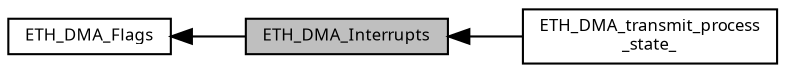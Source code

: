 digraph "ETH_DMA_Interrupts"
{
  edge [fontname="Sans",fontsize="8",labelfontname="Sans",labelfontsize="8"];
  node [fontname="Sans",fontsize="8",shape=record];
  rankdir=LR;
  Node0 [label="ETH_DMA_Interrupts",height=0.2,width=0.4,color="black", fillcolor="grey75", style="filled", fontcolor="black"];
  Node1 [label="ETH_DMA_Flags",height=0.2,width=0.4,color="black", fillcolor="white", style="filled",URL="$group___e_t_h___d_m_a___flags.html"];
  Node2 [label="ETH_DMA_transmit_process\l_state_",height=0.2,width=0.4,color="black", fillcolor="white", style="filled",URL="$group___e_t_h___d_m_a__transmit__process__state__.html"];
  Node1->Node0 [shape=plaintext, dir="back", style="solid"];
  Node0->Node2 [shape=plaintext, dir="back", style="solid"];
}
